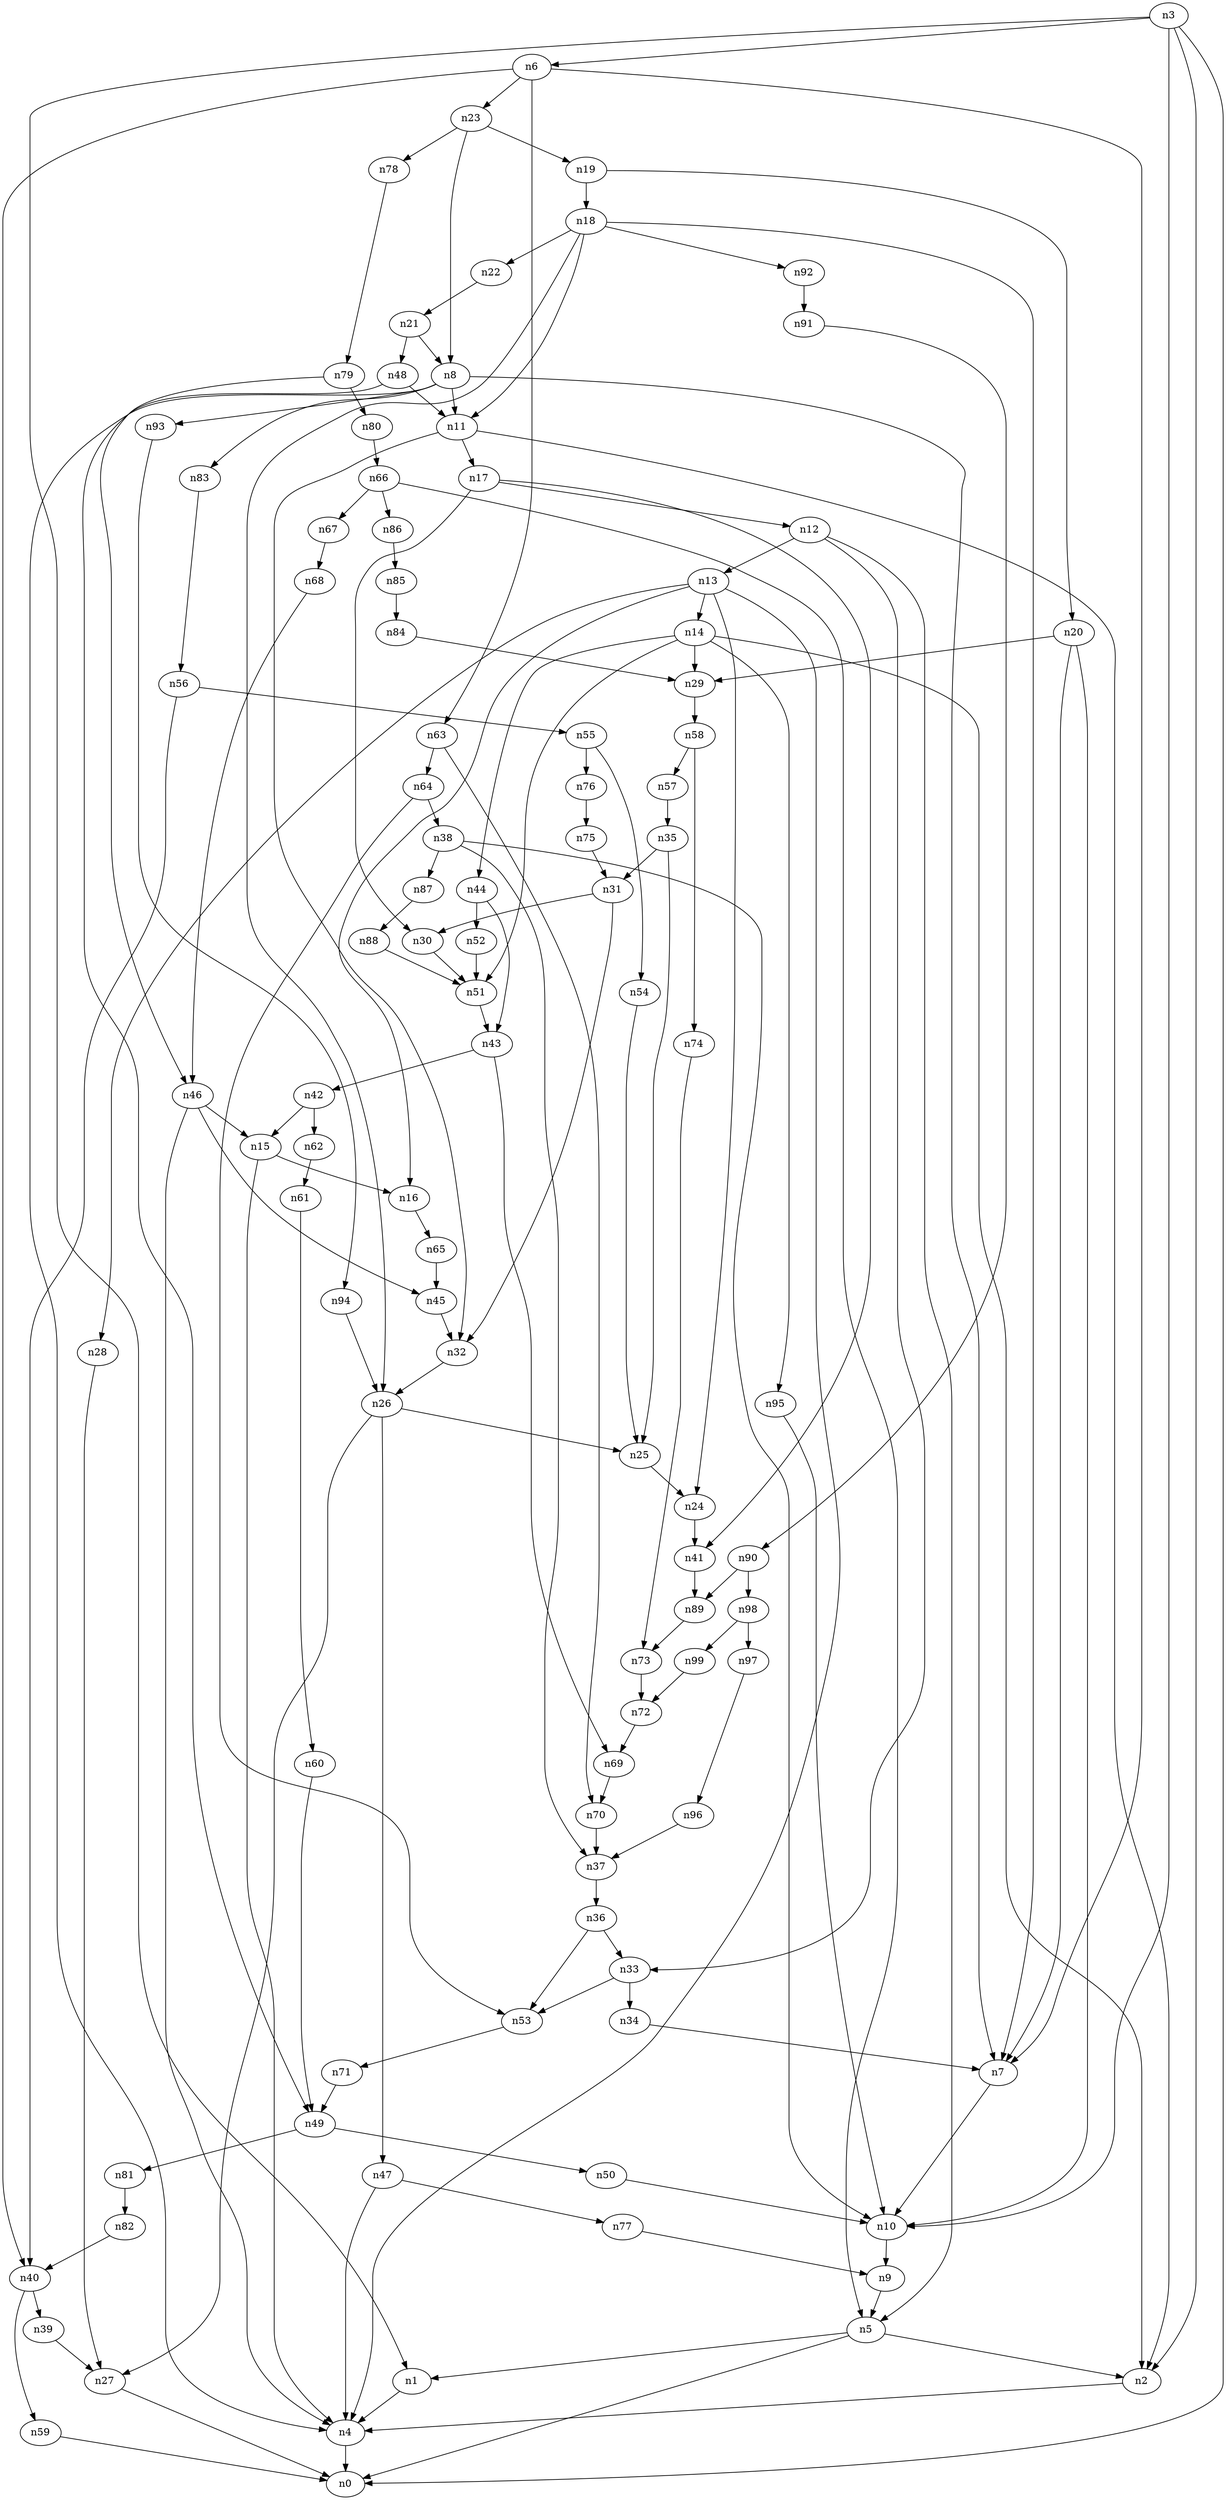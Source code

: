 digraph G {
	n1 -> n4	 [_graphml_id=e4];
	n2 -> n4	 [_graphml_id=e7];
	n3 -> n0	 [_graphml_id=e0];
	n3 -> n1	 [_graphml_id=e3];
	n3 -> n2	 [_graphml_id=e6];
	n3 -> n6	 [_graphml_id=e9];
	n3 -> n10	 [_graphml_id=e47];
	n4 -> n0	 [_graphml_id=e1];
	n5 -> n0	 [_graphml_id=e2];
	n5 -> n1	 [_graphml_id=e5];
	n5 -> n2	 [_graphml_id=e8];
	n6 -> n7	 [_graphml_id=e10];
	n6 -> n23	 [_graphml_id=e37];
	n6 -> n40	 [_graphml_id=e64];
	n6 -> n63	 [_graphml_id=e102];
	n7 -> n10	 [_graphml_id=e15];
	n8 -> n4	 [_graphml_id=e12];
	n8 -> n7	 [_graphml_id=e11];
	n8 -> n11	 [_graphml_id=e17];
	n8 -> n83	 [_graphml_id=e136];
	n8 -> n93	 [_graphml_id=e152];
	n9 -> n5	 [_graphml_id=e13];
	n10 -> n9	 [_graphml_id=e14];
	n11 -> n2	 [_graphml_id=e16];
	n11 -> n17	 [_graphml_id=e26];
	n11 -> n32	 [_graphml_id=e107];
	n12 -> n5	 [_graphml_id=e18];
	n12 -> n13	 [_graphml_id=e19];
	n12 -> n33	 [_graphml_id=e52];
	n13 -> n4	 [_graphml_id=e27];
	n13 -> n14	 [_graphml_id=e20];
	n13 -> n16	 [_graphml_id=e24];
	n13 -> n24	 [_graphml_id=e38];
	n13 -> n28	 [_graphml_id=e44];
	n14 -> n2	 [_graphml_id=e21];
	n14 -> n29	 [_graphml_id=e45];
	n14 -> n44	 [_graphml_id=e71];
	n14 -> n51	 [_graphml_id=e127];
	n14 -> n95	 [_graphml_id=e156];
	n15 -> n4	 [_graphml_id=e22];
	n15 -> n16	 [_graphml_id=e23];
	n16 -> n65	 [_graphml_id=e106];
	n17 -> n12	 [_graphml_id=e25];
	n17 -> n30	 [_graphml_id=e48];
	n17 -> n41	 [_graphml_id=e66];
	n18 -> n7	 [_graphml_id=e28];
	n18 -> n11	 [_graphml_id=e137];
	n18 -> n22	 [_graphml_id=e34];
	n18 -> n26	 [_graphml_id=e41];
	n18 -> n92	 [_graphml_id=e151];
	n19 -> n18	 [_graphml_id=e29];
	n19 -> n20	 [_graphml_id=e30];
	n20 -> n7	 [_graphml_id=e67];
	n20 -> n10	 [_graphml_id=e31];
	n20 -> n29	 [_graphml_id=e46];
	n21 -> n8	 [_graphml_id=e32];
	n21 -> n48	 [_graphml_id=e78];
	n22 -> n21	 [_graphml_id=e33];
	n23 -> n8	 [_graphml_id=e36];
	n23 -> n19	 [_graphml_id=e35];
	n23 -> n78	 [_graphml_id=e128];
	n24 -> n41	 [_graphml_id=e65];
	n25 -> n24	 [_graphml_id=e39];
	n26 -> n25	 [_graphml_id=e40];
	n26 -> n27	 [_graphml_id=e57];
	n26 -> n47	 [_graphml_id=e75];
	n27 -> n0	 [_graphml_id=e42];
	n28 -> n27	 [_graphml_id=e43];
	n29 -> n58	 [_graphml_id=e94];
	n30 -> n51	 [_graphml_id=e97];
	n31 -> n30	 [_graphml_id=e49];
	n31 -> n32	 [_graphml_id=e50];
	n32 -> n26	 [_graphml_id=e51];
	n33 -> n34	 [_graphml_id=e53];
	n33 -> n53	 [_graphml_id=e85];
	n34 -> n7	 [_graphml_id=e54];
	n35 -> n25	 [_graphml_id=e56];
	n35 -> n31	 [_graphml_id=e55];
	n36 -> n33	 [_graphml_id=e58];
	n36 -> n53	 [_graphml_id=e86];
	n37 -> n36	 [_graphml_id=e59];
	n38 -> n10	 [_graphml_id=e61];
	n38 -> n37	 [_graphml_id=e60];
	n38 -> n87	 [_graphml_id=e142];
	n39 -> n27	 [_graphml_id=e62];
	n40 -> n39	 [_graphml_id=e63];
	n40 -> n59	 [_graphml_id=e96];
	n41 -> n89	 [_graphml_id=e145];
	n42 -> n15	 [_graphml_id=e68];
	n42 -> n62	 [_graphml_id=e101];
	n43 -> n42	 [_graphml_id=e69];
	n43 -> n69	 [_graphml_id=e112];
	n44 -> n43	 [_graphml_id=e70];
	n44 -> n52	 [_graphml_id=e84];
	n45 -> n32	 [_graphml_id=e72];
	n46 -> n4	 [_graphml_id=e74];
	n46 -> n15	 [_graphml_id=e77];
	n46 -> n45	 [_graphml_id=e73];
	n47 -> n4	 [_graphml_id=e76];
	n47 -> n77	 [_graphml_id=e126];
	n48 -> n11	 [_graphml_id=e87];
	n48 -> n49	 [_graphml_id=e79];
	n49 -> n50	 [_graphml_id=e80];
	n49 -> n81	 [_graphml_id=e132];
	n50 -> n10	 [_graphml_id=e81];
	n51 -> n43	 [_graphml_id=e82];
	n52 -> n51	 [_graphml_id=e83];
	n53 -> n71	 [_graphml_id=e116];
	n54 -> n25	 [_graphml_id=e88];
	n55 -> n54	 [_graphml_id=e89];
	n55 -> n76	 [_graphml_id=e124];
	n56 -> n40	 [_graphml_id=e91];
	n56 -> n55	 [_graphml_id=e90];
	n57 -> n35	 [_graphml_id=e92];
	n58 -> n57	 [_graphml_id=e93];
	n58 -> n74	 [_graphml_id=e121];
	n59 -> n0	 [_graphml_id=e95];
	n60 -> n49	 [_graphml_id=e98];
	n61 -> n60	 [_graphml_id=e99];
	n62 -> n61	 [_graphml_id=e100];
	n63 -> n64	 [_graphml_id=e103];
	n63 -> n70	 [_graphml_id=e117];
	n64 -> n38	 [_graphml_id=e104];
	n64 -> n53	 [_graphml_id=e147];
	n65 -> n45	 [_graphml_id=e105];
	n66 -> n5	 [_graphml_id=e108];
	n66 -> n67	 [_graphml_id=e109];
	n66 -> n86	 [_graphml_id=e141];
	n67 -> n68	 [_graphml_id=e110];
	n68 -> n46	 [_graphml_id=e111];
	n69 -> n70	 [_graphml_id=e113];
	n70 -> n37	 [_graphml_id=e114];
	n71 -> n49	 [_graphml_id=e115];
	n72 -> n69	 [_graphml_id=e118];
	n73 -> n72	 [_graphml_id=e119];
	n74 -> n73	 [_graphml_id=e120];
	n75 -> n31	 [_graphml_id=e122];
	n76 -> n75	 [_graphml_id=e123];
	n77 -> n9	 [_graphml_id=e125];
	n78 -> n79	 [_graphml_id=e129];
	n79 -> n46	 [_graphml_id=e157];
	n79 -> n80	 [_graphml_id=e130];
	n80 -> n66	 [_graphml_id=e131];
	n81 -> n82	 [_graphml_id=e133];
	n82 -> n40	 [_graphml_id=e134];
	n83 -> n56	 [_graphml_id=e135];
	n84 -> n29	 [_graphml_id=e138];
	n85 -> n84	 [_graphml_id=e139];
	n86 -> n85	 [_graphml_id=e140];
	n87 -> n88	 [_graphml_id=e143];
	n88 -> n51	 [_graphml_id=e144];
	n89 -> n73	 [_graphml_id=e146];
	n90 -> n89	 [_graphml_id=e148];
	n90 -> n98	 [_graphml_id=e161];
	n91 -> n90	 [_graphml_id=e149];
	n92 -> n91	 [_graphml_id=e150];
	n93 -> n94	 [_graphml_id=e153];
	n94 -> n26	 [_graphml_id=e154];
	n95 -> n10	 [_graphml_id=e155];
	n96 -> n37	 [_graphml_id=e158];
	n97 -> n96	 [_graphml_id=e159];
	n98 -> n97	 [_graphml_id=e160];
	n98 -> n99	 [_graphml_id=e163];
	n99 -> n72	 [_graphml_id=e162];
}
